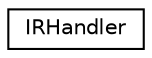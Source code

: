 digraph "Graphical Class Hierarchy"
{
 // LATEX_PDF_SIZE
  edge [fontname="Helvetica",fontsize="10",labelfontname="Helvetica",labelfontsize="10"];
  node [fontname="Helvetica",fontsize="10",shape=record];
  rankdir="LR";
  Node0 [label="IRHandler",height=0.2,width=0.4,color="black", fillcolor="white", style="filled",URL="$classIRHandler.html",tooltip="Class for handling IR communication."];
}
